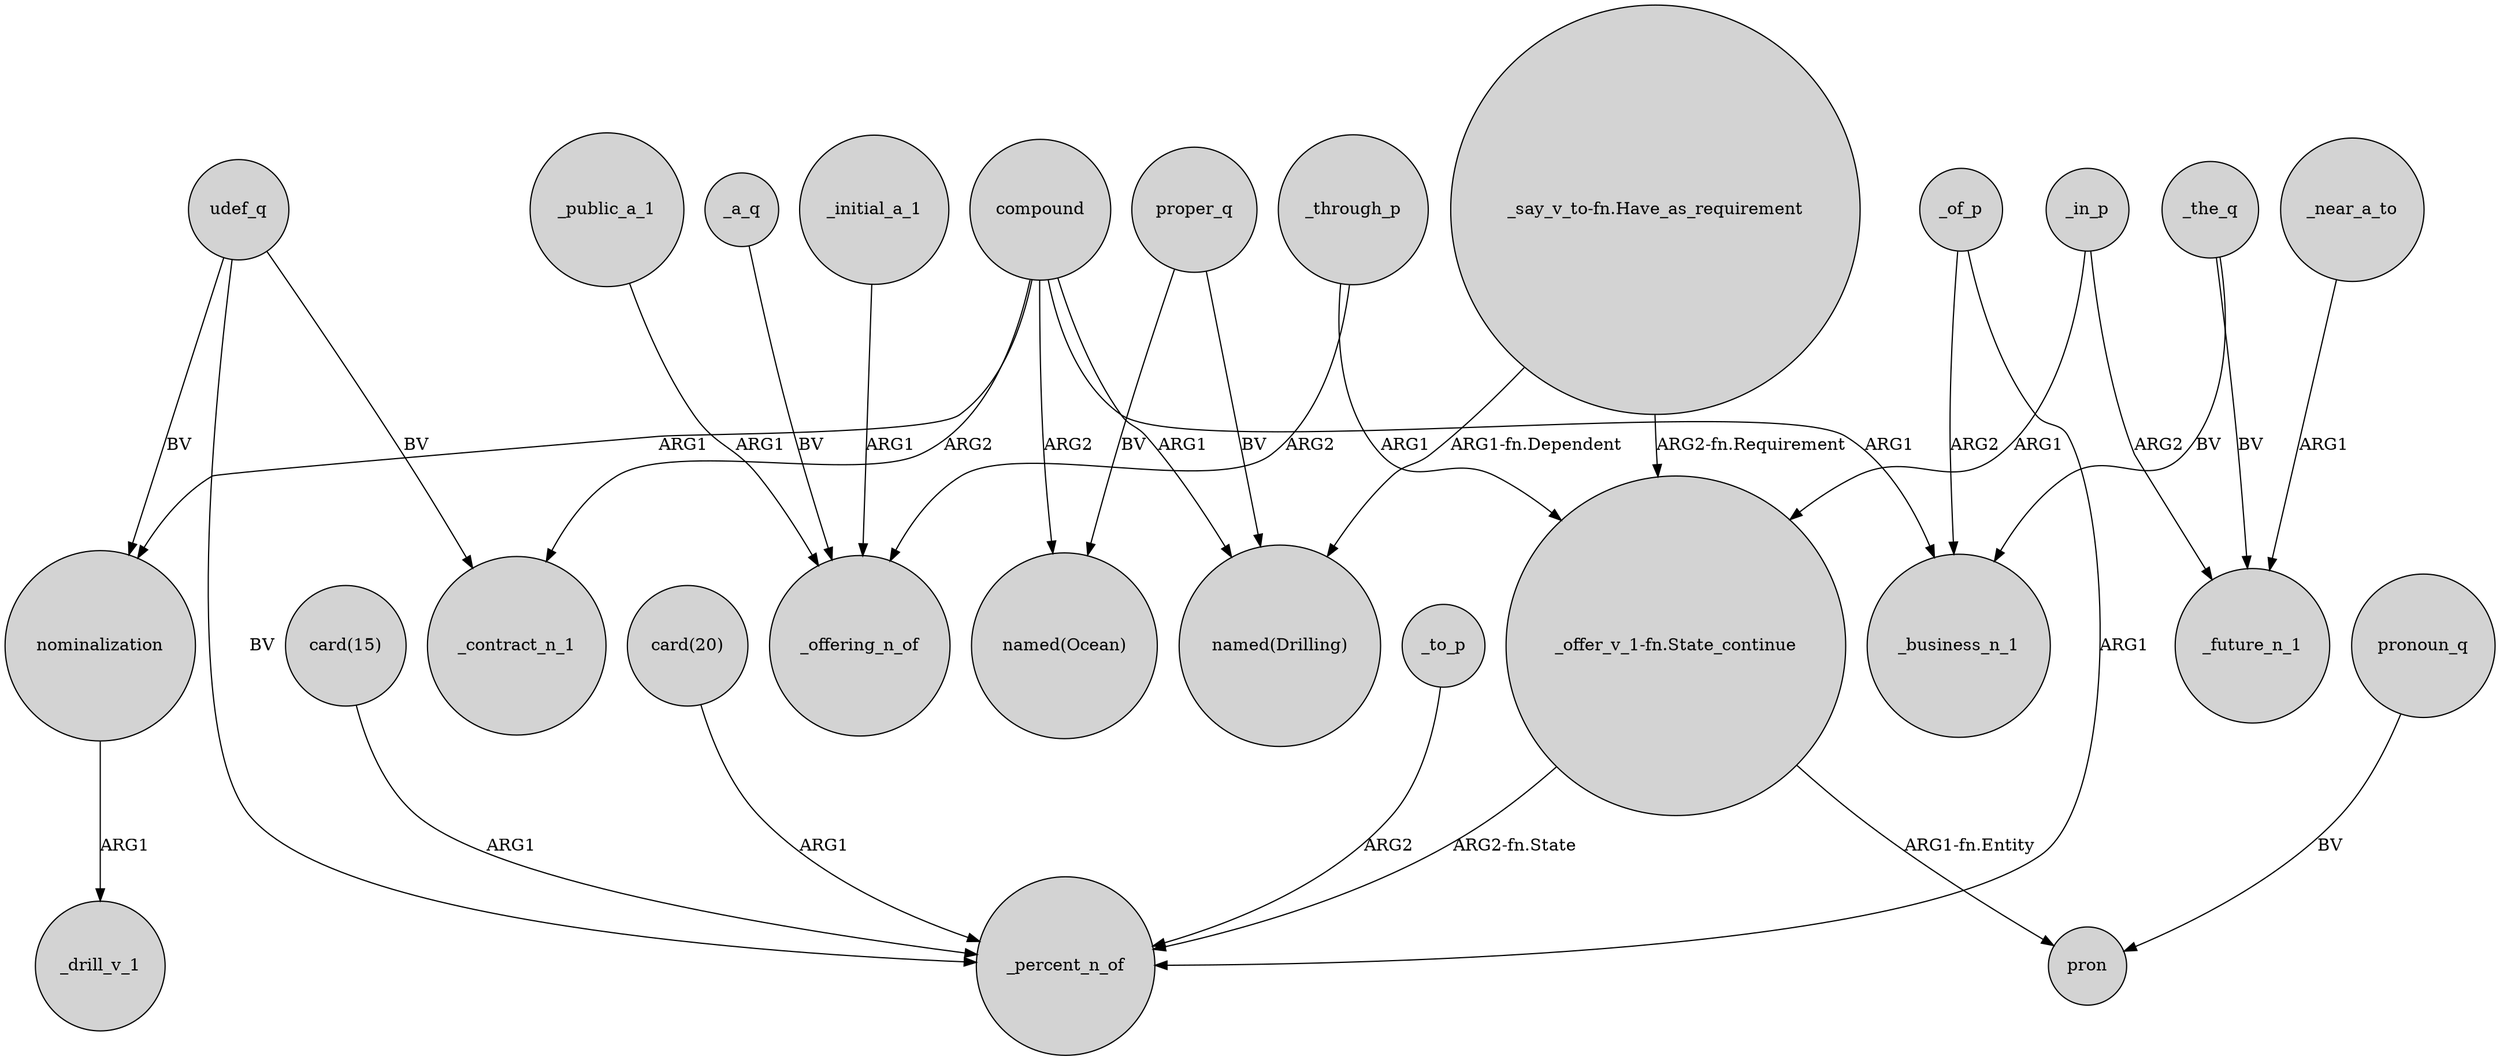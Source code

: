digraph {
	node [shape=circle style=filled]
	_a_q -> _offering_n_of [label=BV]
	"card(20)" -> _percent_n_of [label=ARG1]
	"_say_v_to-fn.Have_as_requirement" -> "_offer_v_1-fn.State_continue" [label="ARG2-fn.Requirement"]
	"_say_v_to-fn.Have_as_requirement" -> "named(Drilling)" [label="ARG1-fn.Dependent"]
	compound -> "named(Drilling)" [label=ARG1]
	compound -> _contract_n_1 [label=ARG2]
	udef_q -> nominalization [label=BV]
	_the_q -> _business_n_1 [label=BV]
	_through_p -> "_offer_v_1-fn.State_continue" [label=ARG1]
	"_offer_v_1-fn.State_continue" -> pron [label="ARG1-fn.Entity"]
	_to_p -> _percent_n_of [label=ARG2]
	_of_p -> _percent_n_of [label=ARG1]
	_in_p -> "_offer_v_1-fn.State_continue" [label=ARG1]
	_initial_a_1 -> _offering_n_of [label=ARG1]
	pronoun_q -> pron [label=BV]
	compound -> nominalization [label=ARG1]
	_through_p -> _offering_n_of [label=ARG2]
	udef_q -> _percent_n_of [label=BV]
	_near_a_to -> _future_n_1 [label=ARG1]
	proper_q -> "named(Drilling)" [label=BV]
	compound -> "named(Ocean)" [label=ARG2]
	"card(15)" -> _percent_n_of [label=ARG1]
	nominalization -> _drill_v_1 [label=ARG1]
	"_offer_v_1-fn.State_continue" -> _percent_n_of [label="ARG2-fn.State"]
	_public_a_1 -> _offering_n_of [label=ARG1]
	_the_q -> _future_n_1 [label=BV]
	_of_p -> _business_n_1 [label=ARG2]
	_in_p -> _future_n_1 [label=ARG2]
	proper_q -> "named(Ocean)" [label=BV]
	compound -> _business_n_1 [label=ARG1]
	udef_q -> _contract_n_1 [label=BV]
}
